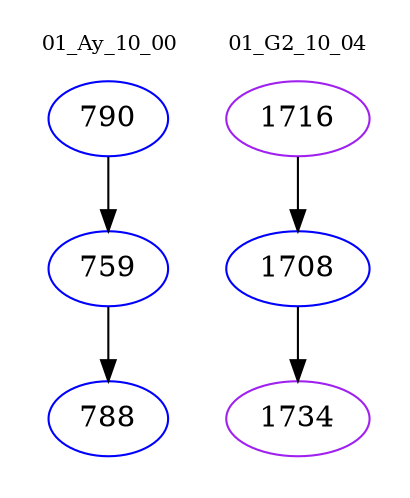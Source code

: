 digraph{
subgraph cluster_0 {
color = white
label = "01_Ay_10_00";
fontsize=10;
T0_790 [label="790", color="blue"]
T0_790 -> T0_759 [color="black"]
T0_759 [label="759", color="blue"]
T0_759 -> T0_788 [color="black"]
T0_788 [label="788", color="blue"]
}
subgraph cluster_1 {
color = white
label = "01_G2_10_04";
fontsize=10;
T1_1716 [label="1716", color="purple"]
T1_1716 -> T1_1708 [color="black"]
T1_1708 [label="1708", color="blue"]
T1_1708 -> T1_1734 [color="black"]
T1_1734 [label="1734", color="purple"]
}
}
